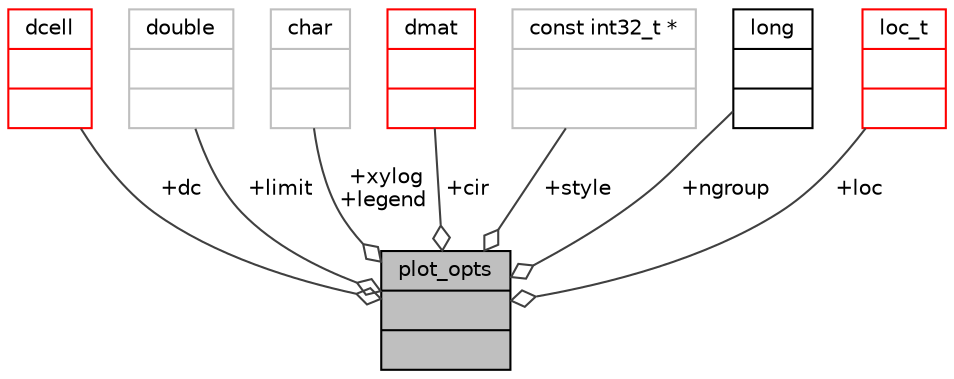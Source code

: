 digraph "plot_opts"
{
 // INTERACTIVE_SVG=YES
  bgcolor="transparent";
  edge [fontname="Helvetica",fontsize="10",labelfontname="Helvetica",labelfontsize="10"];
  node [fontname="Helvetica",fontsize="10",shape=record];
  Node1 [label="{plot_opts\n||}",height=0.2,width=0.4,color="black", fillcolor="grey75", style="filled", fontcolor="black"];
  Node2 -> Node1 [color="grey25",fontsize="10",style="solid",label=" +dc" ,arrowhead="odiamond",fontname="Helvetica"];
  Node2 [label="{dcell\n||}",height=0.2,width=0.4,color="red",URL="$type_8h.html#structdcell"];
  Node4 -> Node1 [color="grey25",fontsize="10",style="solid",label=" +limit" ,arrowhead="odiamond",fontname="Helvetica"];
  Node4 [label="{double\n||}",height=0.2,width=0.4,color="grey75"];
  Node5 -> Node1 [color="grey25",fontsize="10",style="solid",label=" +xylog\n+legend" ,arrowhead="odiamond",fontname="Helvetica"];
  Node5 [label="{char\n||}",height=0.2,width=0.4,color="grey75"];
  Node6 -> Node1 [color="grey25",fontsize="10",style="solid",label=" +cir" ,arrowhead="odiamond",fontname="Helvetica"];
  Node6 [label="{dmat\n||}",height=0.2,width=0.4,color="red",URL="$type_8h.html#structdmat"];
  Node8 -> Node1 [color="grey25",fontsize="10",style="solid",label=" +style" ,arrowhead="odiamond",fontname="Helvetica"];
  Node8 [label="{const int32_t *\n||}",height=0.2,width=0.4,color="grey75"];
  Node9 -> Node1 [color="grey25",fontsize="10",style="solid",label=" +ngroup" ,arrowhead="odiamond",fontname="Helvetica"];
  Node9 [label="{long\n||}",height=0.2,width=0.4,color="black",URL="$classlong.html"];
  Node10 -> Node1 [color="grey25",fontsize="10",style="solid",label=" +loc" ,arrowhead="odiamond",fontname="Helvetica"];
  Node10 [label="{loc_t\n||}",height=0.2,width=0.4,color="red",URL="$type_8h.html#structloc__t"];
}
